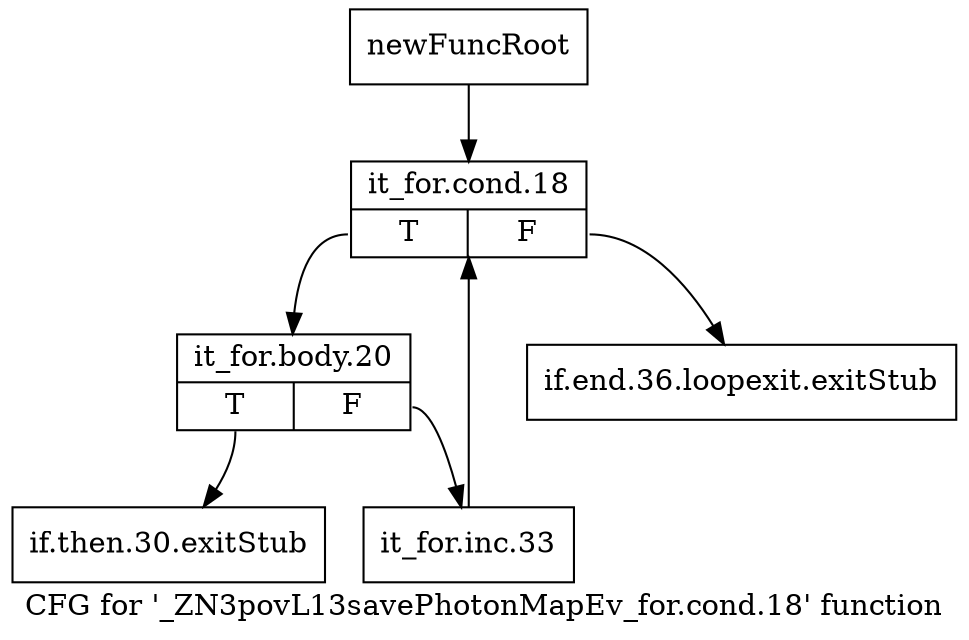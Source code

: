 digraph "CFG for '_ZN3povL13savePhotonMapEv_for.cond.18' function" {
	label="CFG for '_ZN3povL13savePhotonMapEv_for.cond.18' function";

	Node0x29ea780 [shape=record,label="{newFuncRoot}"];
	Node0x29ea780 -> Node0x29ea870;
	Node0x29ea7d0 [shape=record,label="{if.end.36.loopexit.exitStub}"];
	Node0x29ea820 [shape=record,label="{if.then.30.exitStub}"];
	Node0x29ea870 [shape=record,label="{it_for.cond.18|{<s0>T|<s1>F}}"];
	Node0x29ea870:s0 -> Node0x29ea8c0;
	Node0x29ea870:s1 -> Node0x29ea7d0;
	Node0x29ea8c0 [shape=record,label="{it_for.body.20|{<s0>T|<s1>F}}"];
	Node0x29ea8c0:s0 -> Node0x29ea820;
	Node0x29ea8c0:s1 -> Node0x29ea910;
	Node0x29ea910 [shape=record,label="{it_for.inc.33}"];
	Node0x29ea910 -> Node0x29ea870;
}
